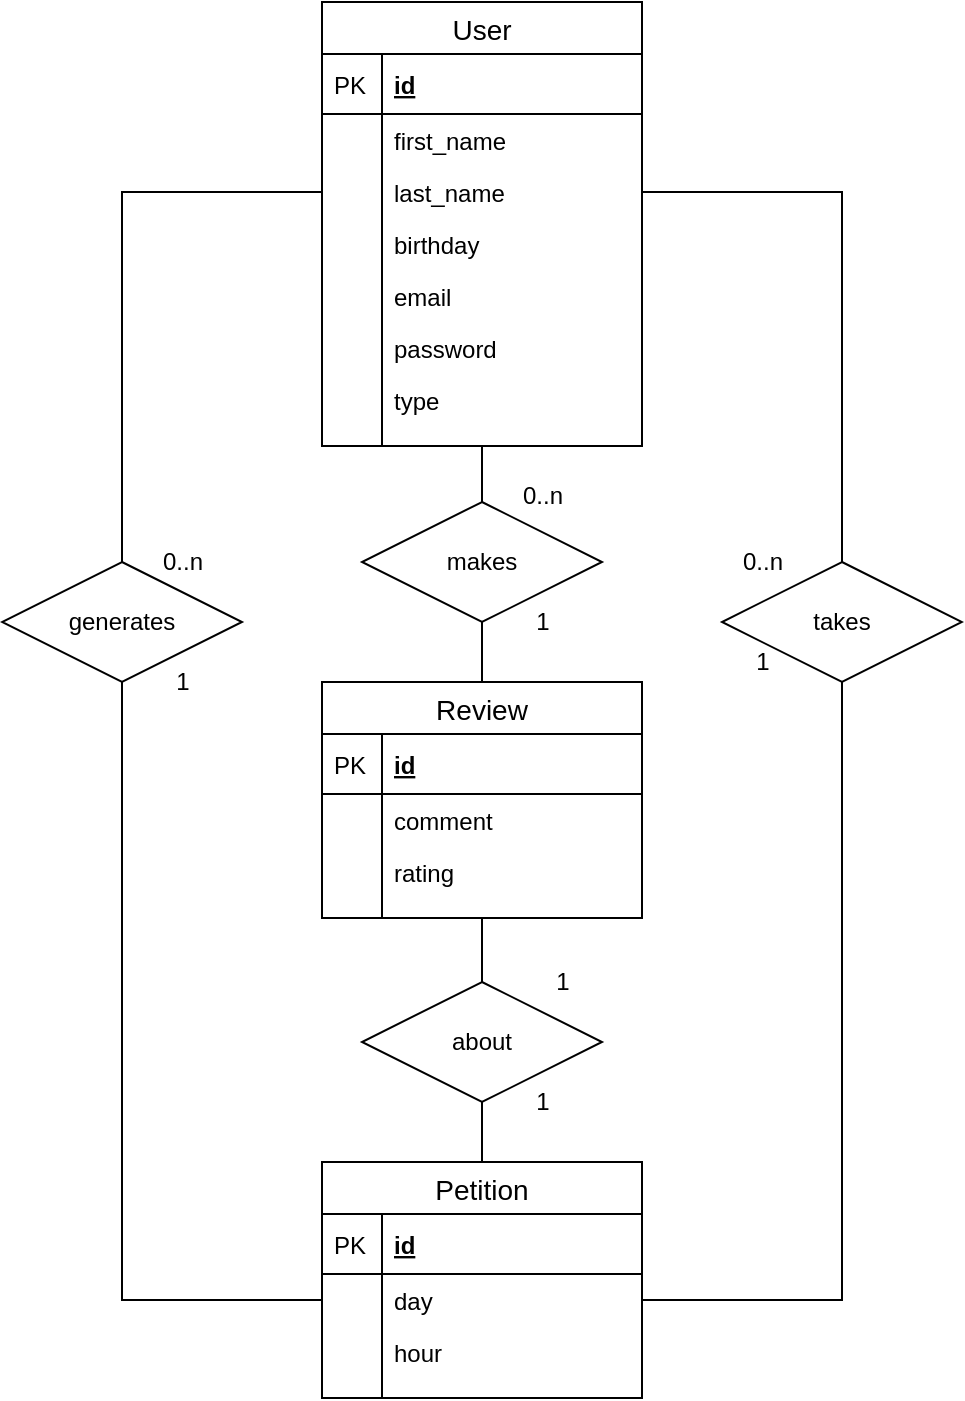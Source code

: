<mxfile version="13.0.3" type="device"><diagram id="C5RBs43oDa-KdzZeNtuy" name="Page-1"><mxGraphModel dx="801" dy="513" grid="1" gridSize="10" guides="1" tooltips="1" connect="1" arrows="1" fold="1" page="1" pageScale="1" pageWidth="827" pageHeight="1169" math="0" shadow="0"><root><mxCell id="WIyWlLk6GJQsqaUBKTNV-0"/><mxCell id="WIyWlLk6GJQsqaUBKTNV-1" parent="WIyWlLk6GJQsqaUBKTNV-0"/><mxCell id="f3C6N39xnUio38eXnWRF-38" style="edgeStyle=orthogonalEdgeStyle;rounded=0;orthogonalLoop=1;jettySize=auto;html=1;entryX=0;entryY=0.5;entryDx=0;entryDy=0;endArrow=none;endFill=0;" edge="1" parent="WIyWlLk6GJQsqaUBKTNV-1" source="f3C6N39xnUio38eXnWRF-17" target="f3C6N39xnUio38eXnWRF-21"><mxGeometry relative="1" as="geometry"/></mxCell><mxCell id="f3C6N39xnUio38eXnWRF-70" style="edgeStyle=orthogonalEdgeStyle;rounded=0;orthogonalLoop=1;jettySize=auto;html=1;entryX=0;entryY=0.5;entryDx=0;entryDy=0;endArrow=none;endFill=0;" edge="1" parent="WIyWlLk6GJQsqaUBKTNV-1" source="f3C6N39xnUio38eXnWRF-17" target="f3C6N39xnUio38eXnWRF-5"><mxGeometry relative="1" as="geometry"/></mxCell><mxCell id="f3C6N39xnUio38eXnWRF-17" value="generates" style="shape=rhombus;perimeter=rhombusPerimeter;whiteSpace=wrap;html=1;align=center;" vertex="1" parent="WIyWlLk6GJQsqaUBKTNV-1"><mxGeometry x="200" y="420" width="120" height="60" as="geometry"/></mxCell><mxCell id="f3C6N39xnUio38eXnWRF-43" style="edgeStyle=orthogonalEdgeStyle;rounded=0;orthogonalLoop=1;jettySize=auto;html=1;entryX=1;entryY=0.5;entryDx=0;entryDy=0;endArrow=none;endFill=0;" edge="1" parent="WIyWlLk6GJQsqaUBKTNV-1" source="f3C6N39xnUio38eXnWRF-35" target="f3C6N39xnUio38eXnWRF-21"><mxGeometry relative="1" as="geometry"/></mxCell><mxCell id="f3C6N39xnUio38eXnWRF-71" style="edgeStyle=orthogonalEdgeStyle;rounded=0;orthogonalLoop=1;jettySize=auto;html=1;entryX=1;entryY=0.5;entryDx=0;entryDy=0;endArrow=none;endFill=0;" edge="1" parent="WIyWlLk6GJQsqaUBKTNV-1" source="f3C6N39xnUio38eXnWRF-35" target="f3C6N39xnUio38eXnWRF-5"><mxGeometry relative="1" as="geometry"/></mxCell><mxCell id="f3C6N39xnUio38eXnWRF-35" value="takes" style="shape=rhombus;perimeter=rhombusPerimeter;whiteSpace=wrap;html=1;align=center;" vertex="1" parent="WIyWlLk6GJQsqaUBKTNV-1"><mxGeometry x="560" y="420" width="120" height="60" as="geometry"/></mxCell><mxCell id="f3C6N39xnUio38eXnWRF-57" style="edgeStyle=orthogonalEdgeStyle;rounded=0;orthogonalLoop=1;jettySize=auto;html=1;entryX=0.5;entryY=0;entryDx=0;entryDy=0;endArrow=none;endFill=0;" edge="1" parent="WIyWlLk6GJQsqaUBKTNV-1" source="f3C6N39xnUio38eXnWRF-0" target="f3C6N39xnUio38eXnWRF-56"><mxGeometry relative="1" as="geometry"/></mxCell><mxCell id="f3C6N39xnUio38eXnWRF-0" value="User" style="swimlane;fontStyle=0;childLayout=stackLayout;horizontal=1;startSize=26;horizontalStack=0;resizeParent=1;resizeParentMax=0;resizeLast=0;collapsible=1;marginBottom=0;align=center;fontSize=14;" vertex="1" parent="WIyWlLk6GJQsqaUBKTNV-1"><mxGeometry x="360" y="140" width="160" height="222" as="geometry"/></mxCell><mxCell id="f3C6N39xnUio38eXnWRF-1" value="id" style="shape=partialRectangle;top=0;left=0;right=0;bottom=1;align=left;verticalAlign=middle;fillColor=none;spacingLeft=34;spacingRight=4;overflow=hidden;rotatable=0;points=[[0,0.5],[1,0.5]];portConstraint=eastwest;dropTarget=0;fontStyle=5;fontSize=12;" vertex="1" parent="f3C6N39xnUio38eXnWRF-0"><mxGeometry y="26" width="160" height="30" as="geometry"/></mxCell><mxCell id="f3C6N39xnUio38eXnWRF-2" value="PK" style="shape=partialRectangle;top=0;left=0;bottom=0;fillColor=none;align=left;verticalAlign=middle;spacingLeft=4;spacingRight=4;overflow=hidden;rotatable=0;points=[];portConstraint=eastwest;part=1;fontSize=12;" vertex="1" connectable="0" parent="f3C6N39xnUio38eXnWRF-1"><mxGeometry width="30" height="30" as="geometry"/></mxCell><mxCell id="f3C6N39xnUio38eXnWRF-3" value="first_name" style="shape=partialRectangle;top=0;left=0;right=0;bottom=0;align=left;verticalAlign=top;fillColor=none;spacingLeft=34;spacingRight=4;overflow=hidden;rotatable=0;points=[[0,0.5],[1,0.5]];portConstraint=eastwest;dropTarget=0;fontSize=12;" vertex="1" parent="f3C6N39xnUio38eXnWRF-0"><mxGeometry y="56" width="160" height="26" as="geometry"/></mxCell><mxCell id="f3C6N39xnUio38eXnWRF-4" value="" style="shape=partialRectangle;top=0;left=0;bottom=0;fillColor=none;align=left;verticalAlign=top;spacingLeft=4;spacingRight=4;overflow=hidden;rotatable=0;points=[];portConstraint=eastwest;part=1;fontSize=12;" vertex="1" connectable="0" parent="f3C6N39xnUio38eXnWRF-3"><mxGeometry width="30" height="26" as="geometry"/></mxCell><mxCell id="f3C6N39xnUio38eXnWRF-5" value="last_name" style="shape=partialRectangle;top=0;left=0;right=0;bottom=0;align=left;verticalAlign=top;fillColor=none;spacingLeft=34;spacingRight=4;overflow=hidden;rotatable=0;points=[[0,0.5],[1,0.5]];portConstraint=eastwest;dropTarget=0;fontSize=12;" vertex="1" parent="f3C6N39xnUio38eXnWRF-0"><mxGeometry y="82" width="160" height="26" as="geometry"/></mxCell><mxCell id="f3C6N39xnUio38eXnWRF-6" value="" style="shape=partialRectangle;top=0;left=0;bottom=0;fillColor=none;align=left;verticalAlign=top;spacingLeft=4;spacingRight=4;overflow=hidden;rotatable=0;points=[];portConstraint=eastwest;part=1;fontSize=12;" vertex="1" connectable="0" parent="f3C6N39xnUio38eXnWRF-5"><mxGeometry width="30" height="26" as="geometry"/></mxCell><mxCell id="f3C6N39xnUio38eXnWRF-7" value="birthday" style="shape=partialRectangle;top=0;left=0;right=0;bottom=0;align=left;verticalAlign=top;fillColor=none;spacingLeft=34;spacingRight=4;overflow=hidden;rotatable=0;points=[[0,0.5],[1,0.5]];portConstraint=eastwest;dropTarget=0;fontSize=12;" vertex="1" parent="f3C6N39xnUio38eXnWRF-0"><mxGeometry y="108" width="160" height="26" as="geometry"/></mxCell><mxCell id="f3C6N39xnUio38eXnWRF-8" value="" style="shape=partialRectangle;top=0;left=0;bottom=0;fillColor=none;align=left;verticalAlign=top;spacingLeft=4;spacingRight=4;overflow=hidden;rotatable=0;points=[];portConstraint=eastwest;part=1;fontSize=12;" vertex="1" connectable="0" parent="f3C6N39xnUio38eXnWRF-7"><mxGeometry width="30" height="26" as="geometry"/></mxCell><mxCell id="f3C6N39xnUio38eXnWRF-11" value="email" style="shape=partialRectangle;top=0;left=0;right=0;bottom=0;align=left;verticalAlign=top;fillColor=none;spacingLeft=34;spacingRight=4;overflow=hidden;rotatable=0;points=[[0,0.5],[1,0.5]];portConstraint=eastwest;dropTarget=0;fontSize=12;" vertex="1" parent="f3C6N39xnUio38eXnWRF-0"><mxGeometry y="134" width="160" height="26" as="geometry"/></mxCell><mxCell id="f3C6N39xnUio38eXnWRF-12" value="" style="shape=partialRectangle;top=0;left=0;bottom=0;fillColor=none;align=left;verticalAlign=top;spacingLeft=4;spacingRight=4;overflow=hidden;rotatable=0;points=[];portConstraint=eastwest;part=1;fontSize=12;" vertex="1" connectable="0" parent="f3C6N39xnUio38eXnWRF-11"><mxGeometry width="30" height="26" as="geometry"/></mxCell><mxCell id="f3C6N39xnUio38eXnWRF-13" value="password" style="shape=partialRectangle;top=0;left=0;right=0;bottom=0;align=left;verticalAlign=top;fillColor=none;spacingLeft=34;spacingRight=4;overflow=hidden;rotatable=0;points=[[0,0.5],[1,0.5]];portConstraint=eastwest;dropTarget=0;fontSize=12;" vertex="1" parent="f3C6N39xnUio38eXnWRF-0"><mxGeometry y="160" width="160" height="26" as="geometry"/></mxCell><mxCell id="f3C6N39xnUio38eXnWRF-14" value="" style="shape=partialRectangle;top=0;left=0;bottom=0;fillColor=none;align=left;verticalAlign=top;spacingLeft=4;spacingRight=4;overflow=hidden;rotatable=0;points=[];portConstraint=eastwest;part=1;fontSize=12;" vertex="1" connectable="0" parent="f3C6N39xnUio38eXnWRF-13"><mxGeometry width="30" height="26" as="geometry"/></mxCell><mxCell id="f3C6N39xnUio38eXnWRF-15" value="type" style="shape=partialRectangle;top=0;left=0;right=0;bottom=0;align=left;verticalAlign=top;fillColor=none;spacingLeft=34;spacingRight=4;overflow=hidden;rotatable=0;points=[[0,0.5],[1,0.5]];portConstraint=eastwest;dropTarget=0;fontSize=12;" vertex="1" parent="f3C6N39xnUio38eXnWRF-0"><mxGeometry y="186" width="160" height="26" as="geometry"/></mxCell><mxCell id="f3C6N39xnUio38eXnWRF-16" value="" style="shape=partialRectangle;top=0;left=0;bottom=0;fillColor=none;align=left;verticalAlign=top;spacingLeft=4;spacingRight=4;overflow=hidden;rotatable=0;points=[];portConstraint=eastwest;part=1;fontSize=12;" vertex="1" connectable="0" parent="f3C6N39xnUio38eXnWRF-15"><mxGeometry width="30" height="26" as="geometry"/></mxCell><mxCell id="f3C6N39xnUio38eXnWRF-9" value="" style="shape=partialRectangle;top=0;left=0;right=0;bottom=0;align=left;verticalAlign=top;fillColor=none;spacingLeft=34;spacingRight=4;overflow=hidden;rotatable=0;points=[[0,0.5],[1,0.5]];portConstraint=eastwest;dropTarget=0;fontSize=12;" vertex="1" parent="f3C6N39xnUio38eXnWRF-0"><mxGeometry y="212" width="160" height="10" as="geometry"/></mxCell><mxCell id="f3C6N39xnUio38eXnWRF-10" value="" style="shape=partialRectangle;top=0;left=0;bottom=0;fillColor=none;align=left;verticalAlign=top;spacingLeft=4;spacingRight=4;overflow=hidden;rotatable=0;points=[];portConstraint=eastwest;part=1;fontSize=12;" vertex="1" connectable="0" parent="f3C6N39xnUio38eXnWRF-9"><mxGeometry width="30" height="10" as="geometry"/></mxCell><mxCell id="f3C6N39xnUio38eXnWRF-55" style="edgeStyle=orthogonalEdgeStyle;rounded=0;orthogonalLoop=1;jettySize=auto;html=1;exitX=0.5;exitY=0;exitDx=0;exitDy=0;endArrow=none;endFill=0;" edge="1" parent="WIyWlLk6GJQsqaUBKTNV-1" source="f3C6N39xnUio38eXnWRF-44" target="f3C6N39xnUio38eXnWRF-46"><mxGeometry relative="1" as="geometry"/></mxCell><mxCell id="f3C6N39xnUio38eXnWRF-44" value="about" style="shape=rhombus;perimeter=rhombusPerimeter;whiteSpace=wrap;html=1;align=center;" vertex="1" parent="WIyWlLk6GJQsqaUBKTNV-1"><mxGeometry x="380" y="630" width="120" height="60" as="geometry"/></mxCell><mxCell id="f3C6N39xnUio38eXnWRF-45" style="edgeStyle=orthogonalEdgeStyle;rounded=0;orthogonalLoop=1;jettySize=auto;html=1;entryX=0.5;entryY=1;entryDx=0;entryDy=0;endArrow=none;endFill=0;" edge="1" parent="WIyWlLk6GJQsqaUBKTNV-1" source="f3C6N39xnUio38eXnWRF-18" target="f3C6N39xnUio38eXnWRF-44"><mxGeometry relative="1" as="geometry"/></mxCell><mxCell id="f3C6N39xnUio38eXnWRF-18" value="Petition" style="swimlane;fontStyle=0;childLayout=stackLayout;horizontal=1;startSize=26;horizontalStack=0;resizeParent=1;resizeParentMax=0;resizeLast=0;collapsible=1;marginBottom=0;align=center;fontSize=14;" vertex="1" parent="WIyWlLk6GJQsqaUBKTNV-1"><mxGeometry x="360" y="720" width="160" height="118" as="geometry"/></mxCell><mxCell id="f3C6N39xnUio38eXnWRF-19" value="id" style="shape=partialRectangle;top=0;left=0;right=0;bottom=1;align=left;verticalAlign=middle;fillColor=none;spacingLeft=34;spacingRight=4;overflow=hidden;rotatable=0;points=[[0,0.5],[1,0.5]];portConstraint=eastwest;dropTarget=0;fontStyle=5;fontSize=12;" vertex="1" parent="f3C6N39xnUio38eXnWRF-18"><mxGeometry y="26" width="160" height="30" as="geometry"/></mxCell><mxCell id="f3C6N39xnUio38eXnWRF-20" value="PK" style="shape=partialRectangle;top=0;left=0;bottom=0;fillColor=none;align=left;verticalAlign=middle;spacingLeft=4;spacingRight=4;overflow=hidden;rotatable=0;points=[];portConstraint=eastwest;part=1;fontSize=12;" vertex="1" connectable="0" parent="f3C6N39xnUio38eXnWRF-19"><mxGeometry width="30" height="30" as="geometry"/></mxCell><mxCell id="f3C6N39xnUio38eXnWRF-21" value="day" style="shape=partialRectangle;top=0;left=0;right=0;bottom=0;align=left;verticalAlign=top;fillColor=none;spacingLeft=34;spacingRight=4;overflow=hidden;rotatable=0;points=[[0,0.5],[1,0.5]];portConstraint=eastwest;dropTarget=0;fontSize=12;" vertex="1" parent="f3C6N39xnUio38eXnWRF-18"><mxGeometry y="56" width="160" height="26" as="geometry"/></mxCell><mxCell id="f3C6N39xnUio38eXnWRF-22" value="" style="shape=partialRectangle;top=0;left=0;bottom=0;fillColor=none;align=left;verticalAlign=top;spacingLeft=4;spacingRight=4;overflow=hidden;rotatable=0;points=[];portConstraint=eastwest;part=1;fontSize=12;" vertex="1" connectable="0" parent="f3C6N39xnUio38eXnWRF-21"><mxGeometry width="30" height="26" as="geometry"/></mxCell><mxCell id="f3C6N39xnUio38eXnWRF-23" value="hour" style="shape=partialRectangle;top=0;left=0;right=0;bottom=0;align=left;verticalAlign=top;fillColor=none;spacingLeft=34;spacingRight=4;overflow=hidden;rotatable=0;points=[[0,0.5],[1,0.5]];portConstraint=eastwest;dropTarget=0;fontSize=12;" vertex="1" parent="f3C6N39xnUio38eXnWRF-18"><mxGeometry y="82" width="160" height="26" as="geometry"/></mxCell><mxCell id="f3C6N39xnUio38eXnWRF-24" value="" style="shape=partialRectangle;top=0;left=0;bottom=0;fillColor=none;align=left;verticalAlign=top;spacingLeft=4;spacingRight=4;overflow=hidden;rotatable=0;points=[];portConstraint=eastwest;part=1;fontSize=12;" vertex="1" connectable="0" parent="f3C6N39xnUio38eXnWRF-23"><mxGeometry width="30" height="26" as="geometry"/></mxCell><mxCell id="f3C6N39xnUio38eXnWRF-33" value="" style="shape=partialRectangle;top=0;left=0;right=0;bottom=0;align=left;verticalAlign=top;fillColor=none;spacingLeft=34;spacingRight=4;overflow=hidden;rotatable=0;points=[[0,0.5],[1,0.5]];portConstraint=eastwest;dropTarget=0;fontSize=12;" vertex="1" parent="f3C6N39xnUio38eXnWRF-18"><mxGeometry y="108" width="160" height="10" as="geometry"/></mxCell><mxCell id="f3C6N39xnUio38eXnWRF-34" value="" style="shape=partialRectangle;top=0;left=0;bottom=0;fillColor=none;align=left;verticalAlign=top;spacingLeft=4;spacingRight=4;overflow=hidden;rotatable=0;points=[];portConstraint=eastwest;part=1;fontSize=12;" vertex="1" connectable="0" parent="f3C6N39xnUio38eXnWRF-33"><mxGeometry width="30" height="10" as="geometry"/></mxCell><mxCell id="f3C6N39xnUio38eXnWRF-58" style="edgeStyle=orthogonalEdgeStyle;rounded=0;orthogonalLoop=1;jettySize=auto;html=1;entryX=0.5;entryY=0;entryDx=0;entryDy=0;endArrow=none;endFill=0;" edge="1" parent="WIyWlLk6GJQsqaUBKTNV-1" source="f3C6N39xnUio38eXnWRF-56" target="f3C6N39xnUio38eXnWRF-46"><mxGeometry relative="1" as="geometry"/></mxCell><mxCell id="f3C6N39xnUio38eXnWRF-56" value="makes" style="shape=rhombus;perimeter=rhombusPerimeter;whiteSpace=wrap;html=1;align=center;" vertex="1" parent="WIyWlLk6GJQsqaUBKTNV-1"><mxGeometry x="380" y="390" width="120" height="60" as="geometry"/></mxCell><mxCell id="f3C6N39xnUio38eXnWRF-46" value="Review" style="swimlane;fontStyle=0;childLayout=stackLayout;horizontal=1;startSize=26;horizontalStack=0;resizeParent=1;resizeParentMax=0;resizeLast=0;collapsible=1;marginBottom=0;align=center;fontSize=14;" vertex="1" parent="WIyWlLk6GJQsqaUBKTNV-1"><mxGeometry x="360" y="480" width="160" height="118" as="geometry"/></mxCell><mxCell id="f3C6N39xnUio38eXnWRF-47" value="id" style="shape=partialRectangle;top=0;left=0;right=0;bottom=1;align=left;verticalAlign=middle;fillColor=none;spacingLeft=34;spacingRight=4;overflow=hidden;rotatable=0;points=[[0,0.5],[1,0.5]];portConstraint=eastwest;dropTarget=0;fontStyle=5;fontSize=12;" vertex="1" parent="f3C6N39xnUio38eXnWRF-46"><mxGeometry y="26" width="160" height="30" as="geometry"/></mxCell><mxCell id="f3C6N39xnUio38eXnWRF-48" value="PK" style="shape=partialRectangle;top=0;left=0;bottom=0;fillColor=none;align=left;verticalAlign=middle;spacingLeft=4;spacingRight=4;overflow=hidden;rotatable=0;points=[];portConstraint=eastwest;part=1;fontSize=12;" vertex="1" connectable="0" parent="f3C6N39xnUio38eXnWRF-47"><mxGeometry width="30" height="30" as="geometry"/></mxCell><mxCell id="f3C6N39xnUio38eXnWRF-49" value="comment" style="shape=partialRectangle;top=0;left=0;right=0;bottom=0;align=left;verticalAlign=top;fillColor=none;spacingLeft=34;spacingRight=4;overflow=hidden;rotatable=0;points=[[0,0.5],[1,0.5]];portConstraint=eastwest;dropTarget=0;fontSize=12;" vertex="1" parent="f3C6N39xnUio38eXnWRF-46"><mxGeometry y="56" width="160" height="26" as="geometry"/></mxCell><mxCell id="f3C6N39xnUio38eXnWRF-50" value="" style="shape=partialRectangle;top=0;left=0;bottom=0;fillColor=none;align=left;verticalAlign=top;spacingLeft=4;spacingRight=4;overflow=hidden;rotatable=0;points=[];portConstraint=eastwest;part=1;fontSize=12;" vertex="1" connectable="0" parent="f3C6N39xnUio38eXnWRF-49"><mxGeometry width="30" height="26" as="geometry"/></mxCell><mxCell id="f3C6N39xnUio38eXnWRF-51" value="rating" style="shape=partialRectangle;top=0;left=0;right=0;bottom=0;align=left;verticalAlign=top;fillColor=none;spacingLeft=34;spacingRight=4;overflow=hidden;rotatable=0;points=[[0,0.5],[1,0.5]];portConstraint=eastwest;dropTarget=0;fontSize=12;" vertex="1" parent="f3C6N39xnUio38eXnWRF-46"><mxGeometry y="82" width="160" height="26" as="geometry"/></mxCell><mxCell id="f3C6N39xnUio38eXnWRF-52" value="" style="shape=partialRectangle;top=0;left=0;bottom=0;fillColor=none;align=left;verticalAlign=top;spacingLeft=4;spacingRight=4;overflow=hidden;rotatable=0;points=[];portConstraint=eastwest;part=1;fontSize=12;" vertex="1" connectable="0" parent="f3C6N39xnUio38eXnWRF-51"><mxGeometry width="30" height="26" as="geometry"/></mxCell><mxCell id="f3C6N39xnUio38eXnWRF-53" value="" style="shape=partialRectangle;top=0;left=0;right=0;bottom=0;align=left;verticalAlign=top;fillColor=none;spacingLeft=34;spacingRight=4;overflow=hidden;rotatable=0;points=[[0,0.5],[1,0.5]];portConstraint=eastwest;dropTarget=0;fontSize=12;" vertex="1" parent="f3C6N39xnUio38eXnWRF-46"><mxGeometry y="108" width="160" height="10" as="geometry"/></mxCell><mxCell id="f3C6N39xnUio38eXnWRF-54" value="" style="shape=partialRectangle;top=0;left=0;bottom=0;fillColor=none;align=left;verticalAlign=top;spacingLeft=4;spacingRight=4;overflow=hidden;rotatable=0;points=[];portConstraint=eastwest;part=1;fontSize=12;" vertex="1" connectable="0" parent="f3C6N39xnUio38eXnWRF-53"><mxGeometry width="30" height="10" as="geometry"/></mxCell><mxCell id="f3C6N39xnUio38eXnWRF-59" value="0..n" style="text;html=1;align=center;verticalAlign=middle;resizable=0;points=[];autosize=1;" vertex="1" parent="WIyWlLk6GJQsqaUBKTNV-1"><mxGeometry x="450" y="377" width="40" height="20" as="geometry"/></mxCell><mxCell id="f3C6N39xnUio38eXnWRF-61" value="1" style="text;html=1;align=center;verticalAlign=middle;resizable=0;points=[];autosize=1;" vertex="1" parent="WIyWlLk6GJQsqaUBKTNV-1"><mxGeometry x="460" y="440" width="20" height="20" as="geometry"/></mxCell><mxCell id="f3C6N39xnUio38eXnWRF-64" value="1" style="text;html=1;align=center;verticalAlign=middle;resizable=0;points=[];autosize=1;" vertex="1" parent="WIyWlLk6GJQsqaUBKTNV-1"><mxGeometry x="460" y="680" width="20" height="20" as="geometry"/></mxCell><mxCell id="f3C6N39xnUio38eXnWRF-65" value="1" style="text;html=1;align=center;verticalAlign=middle;resizable=0;points=[];autosize=1;" vertex="1" parent="WIyWlLk6GJQsqaUBKTNV-1"><mxGeometry x="470" y="620" width="20" height="20" as="geometry"/></mxCell><mxCell id="f3C6N39xnUio38eXnWRF-66" value="0..n" style="text;html=1;align=center;verticalAlign=middle;resizable=0;points=[];autosize=1;" vertex="1" parent="WIyWlLk6GJQsqaUBKTNV-1"><mxGeometry x="560" y="410" width="40" height="20" as="geometry"/></mxCell><mxCell id="f3C6N39xnUio38eXnWRF-67" value="1" style="text;html=1;align=center;verticalAlign=middle;resizable=0;points=[];autosize=1;" vertex="1" parent="WIyWlLk6GJQsqaUBKTNV-1"><mxGeometry x="570" y="460" width="20" height="20" as="geometry"/></mxCell><mxCell id="f3C6N39xnUio38eXnWRF-68" value="0..n" style="text;html=1;align=center;verticalAlign=middle;resizable=0;points=[];autosize=1;" vertex="1" parent="WIyWlLk6GJQsqaUBKTNV-1"><mxGeometry x="270" y="410" width="40" height="20" as="geometry"/></mxCell><mxCell id="f3C6N39xnUio38eXnWRF-69" value="1" style="text;html=1;align=center;verticalAlign=middle;resizable=0;points=[];autosize=1;" vertex="1" parent="WIyWlLk6GJQsqaUBKTNV-1"><mxGeometry x="280" y="470" width="20" height="20" as="geometry"/></mxCell></root></mxGraphModel></diagram></mxfile>